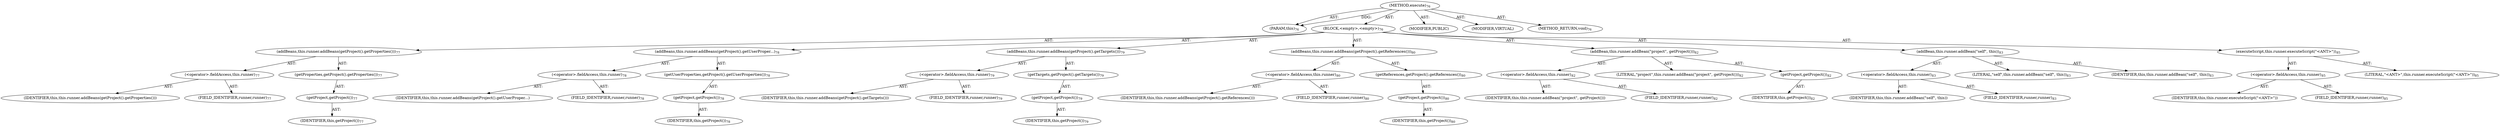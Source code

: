digraph "execute" {  
"111669149696" [label = <(METHOD,execute)<SUB>76</SUB>> ]
"115964116992" [label = <(PARAM,this)<SUB>76</SUB>> ]
"25769803776" [label = <(BLOCK,&lt;empty&gt;,&lt;empty&gt;)<SUB>76</SUB>> ]
"30064771072" [label = <(addBeans,this.runner.addBeans(getProject().getProperties()))<SUB>77</SUB>> ]
"30064771073" [label = <(&lt;operator&gt;.fieldAccess,this.runner)<SUB>77</SUB>> ]
"68719476742" [label = <(IDENTIFIER,this,this.runner.addBeans(getProject().getProperties()))> ]
"55834574848" [label = <(FIELD_IDENTIFIER,runner,runner)<SUB>77</SUB>> ]
"30064771074" [label = <(getProperties,getProject().getProperties())<SUB>77</SUB>> ]
"30064771075" [label = <(getProject,getProject())<SUB>77</SUB>> ]
"68719476736" [label = <(IDENTIFIER,this,getProject())<SUB>77</SUB>> ]
"30064771076" [label = <(addBeans,this.runner.addBeans(getProject().getUserProper...)<SUB>78</SUB>> ]
"30064771077" [label = <(&lt;operator&gt;.fieldAccess,this.runner)<SUB>78</SUB>> ]
"68719476743" [label = <(IDENTIFIER,this,this.runner.addBeans(getProject().getUserProper...)> ]
"55834574849" [label = <(FIELD_IDENTIFIER,runner,runner)<SUB>78</SUB>> ]
"30064771078" [label = <(getUserProperties,getProject().getUserProperties())<SUB>78</SUB>> ]
"30064771079" [label = <(getProject,getProject())<SUB>78</SUB>> ]
"68719476737" [label = <(IDENTIFIER,this,getProject())<SUB>78</SUB>> ]
"30064771080" [label = <(addBeans,this.runner.addBeans(getProject().getTargets()))<SUB>79</SUB>> ]
"30064771081" [label = <(&lt;operator&gt;.fieldAccess,this.runner)<SUB>79</SUB>> ]
"68719476744" [label = <(IDENTIFIER,this,this.runner.addBeans(getProject().getTargets()))> ]
"55834574850" [label = <(FIELD_IDENTIFIER,runner,runner)<SUB>79</SUB>> ]
"30064771082" [label = <(getTargets,getProject().getTargets())<SUB>79</SUB>> ]
"30064771083" [label = <(getProject,getProject())<SUB>79</SUB>> ]
"68719476738" [label = <(IDENTIFIER,this,getProject())<SUB>79</SUB>> ]
"30064771084" [label = <(addBeans,this.runner.addBeans(getProject().getReferences()))<SUB>80</SUB>> ]
"30064771085" [label = <(&lt;operator&gt;.fieldAccess,this.runner)<SUB>80</SUB>> ]
"68719476745" [label = <(IDENTIFIER,this,this.runner.addBeans(getProject().getReferences()))> ]
"55834574851" [label = <(FIELD_IDENTIFIER,runner,runner)<SUB>80</SUB>> ]
"30064771086" [label = <(getReferences,getProject().getReferences())<SUB>80</SUB>> ]
"30064771087" [label = <(getProject,getProject())<SUB>80</SUB>> ]
"68719476739" [label = <(IDENTIFIER,this,getProject())<SUB>80</SUB>> ]
"30064771088" [label = <(addBean,this.runner.addBean(&quot;project&quot;, getProject()))<SUB>82</SUB>> ]
"30064771089" [label = <(&lt;operator&gt;.fieldAccess,this.runner)<SUB>82</SUB>> ]
"68719476746" [label = <(IDENTIFIER,this,this.runner.addBean(&quot;project&quot;, getProject()))> ]
"55834574852" [label = <(FIELD_IDENTIFIER,runner,runner)<SUB>82</SUB>> ]
"90194313216" [label = <(LITERAL,&quot;project&quot;,this.runner.addBean(&quot;project&quot;, getProject()))<SUB>82</SUB>> ]
"30064771090" [label = <(getProject,getProject())<SUB>82</SUB>> ]
"68719476740" [label = <(IDENTIFIER,this,getProject())<SUB>82</SUB>> ]
"30064771091" [label = <(addBean,this.runner.addBean(&quot;self&quot;, this))<SUB>83</SUB>> ]
"30064771092" [label = <(&lt;operator&gt;.fieldAccess,this.runner)<SUB>83</SUB>> ]
"68719476747" [label = <(IDENTIFIER,this,this.runner.addBean(&quot;self&quot;, this))> ]
"55834574853" [label = <(FIELD_IDENTIFIER,runner,runner)<SUB>83</SUB>> ]
"90194313217" [label = <(LITERAL,&quot;self&quot;,this.runner.addBean(&quot;self&quot;, this))<SUB>83</SUB>> ]
"68719476741" [label = <(IDENTIFIER,this,this.runner.addBean(&quot;self&quot;, this))<SUB>83</SUB>> ]
"30064771093" [label = <(executeScript,this.runner.executeScript(&quot;&lt;ANT&gt;&quot;))<SUB>85</SUB>> ]
"30064771094" [label = <(&lt;operator&gt;.fieldAccess,this.runner)<SUB>85</SUB>> ]
"68719476748" [label = <(IDENTIFIER,this,this.runner.executeScript(&quot;&lt;ANT&gt;&quot;))> ]
"55834574854" [label = <(FIELD_IDENTIFIER,runner,runner)<SUB>85</SUB>> ]
"90194313218" [label = <(LITERAL,&quot;&lt;ANT&gt;&quot;,this.runner.executeScript(&quot;&lt;ANT&gt;&quot;))<SUB>85</SUB>> ]
"133143986177" [label = <(MODIFIER,PUBLIC)> ]
"133143986178" [label = <(MODIFIER,VIRTUAL)> ]
"128849018880" [label = <(METHOD_RETURN,void)<SUB>76</SUB>> ]
  "111669149696" -> "115964116992"  [ label = "AST: "] 
  "111669149696" -> "25769803776"  [ label = "AST: "] 
  "111669149696" -> "133143986177"  [ label = "AST: "] 
  "111669149696" -> "133143986178"  [ label = "AST: "] 
  "111669149696" -> "128849018880"  [ label = "AST: "] 
  "25769803776" -> "30064771072"  [ label = "AST: "] 
  "25769803776" -> "30064771076"  [ label = "AST: "] 
  "25769803776" -> "30064771080"  [ label = "AST: "] 
  "25769803776" -> "30064771084"  [ label = "AST: "] 
  "25769803776" -> "30064771088"  [ label = "AST: "] 
  "25769803776" -> "30064771091"  [ label = "AST: "] 
  "25769803776" -> "30064771093"  [ label = "AST: "] 
  "30064771072" -> "30064771073"  [ label = "AST: "] 
  "30064771072" -> "30064771074"  [ label = "AST: "] 
  "30064771073" -> "68719476742"  [ label = "AST: "] 
  "30064771073" -> "55834574848"  [ label = "AST: "] 
  "30064771074" -> "30064771075"  [ label = "AST: "] 
  "30064771075" -> "68719476736"  [ label = "AST: "] 
  "30064771076" -> "30064771077"  [ label = "AST: "] 
  "30064771076" -> "30064771078"  [ label = "AST: "] 
  "30064771077" -> "68719476743"  [ label = "AST: "] 
  "30064771077" -> "55834574849"  [ label = "AST: "] 
  "30064771078" -> "30064771079"  [ label = "AST: "] 
  "30064771079" -> "68719476737"  [ label = "AST: "] 
  "30064771080" -> "30064771081"  [ label = "AST: "] 
  "30064771080" -> "30064771082"  [ label = "AST: "] 
  "30064771081" -> "68719476744"  [ label = "AST: "] 
  "30064771081" -> "55834574850"  [ label = "AST: "] 
  "30064771082" -> "30064771083"  [ label = "AST: "] 
  "30064771083" -> "68719476738"  [ label = "AST: "] 
  "30064771084" -> "30064771085"  [ label = "AST: "] 
  "30064771084" -> "30064771086"  [ label = "AST: "] 
  "30064771085" -> "68719476745"  [ label = "AST: "] 
  "30064771085" -> "55834574851"  [ label = "AST: "] 
  "30064771086" -> "30064771087"  [ label = "AST: "] 
  "30064771087" -> "68719476739"  [ label = "AST: "] 
  "30064771088" -> "30064771089"  [ label = "AST: "] 
  "30064771088" -> "90194313216"  [ label = "AST: "] 
  "30064771088" -> "30064771090"  [ label = "AST: "] 
  "30064771089" -> "68719476746"  [ label = "AST: "] 
  "30064771089" -> "55834574852"  [ label = "AST: "] 
  "30064771090" -> "68719476740"  [ label = "AST: "] 
  "30064771091" -> "30064771092"  [ label = "AST: "] 
  "30064771091" -> "90194313217"  [ label = "AST: "] 
  "30064771091" -> "68719476741"  [ label = "AST: "] 
  "30064771092" -> "68719476747"  [ label = "AST: "] 
  "30064771092" -> "55834574853"  [ label = "AST: "] 
  "30064771093" -> "30064771094"  [ label = "AST: "] 
  "30064771093" -> "90194313218"  [ label = "AST: "] 
  "30064771094" -> "68719476748"  [ label = "AST: "] 
  "30064771094" -> "55834574854"  [ label = "AST: "] 
  "111669149696" -> "115964116992"  [ label = "DDG: "] 
}
